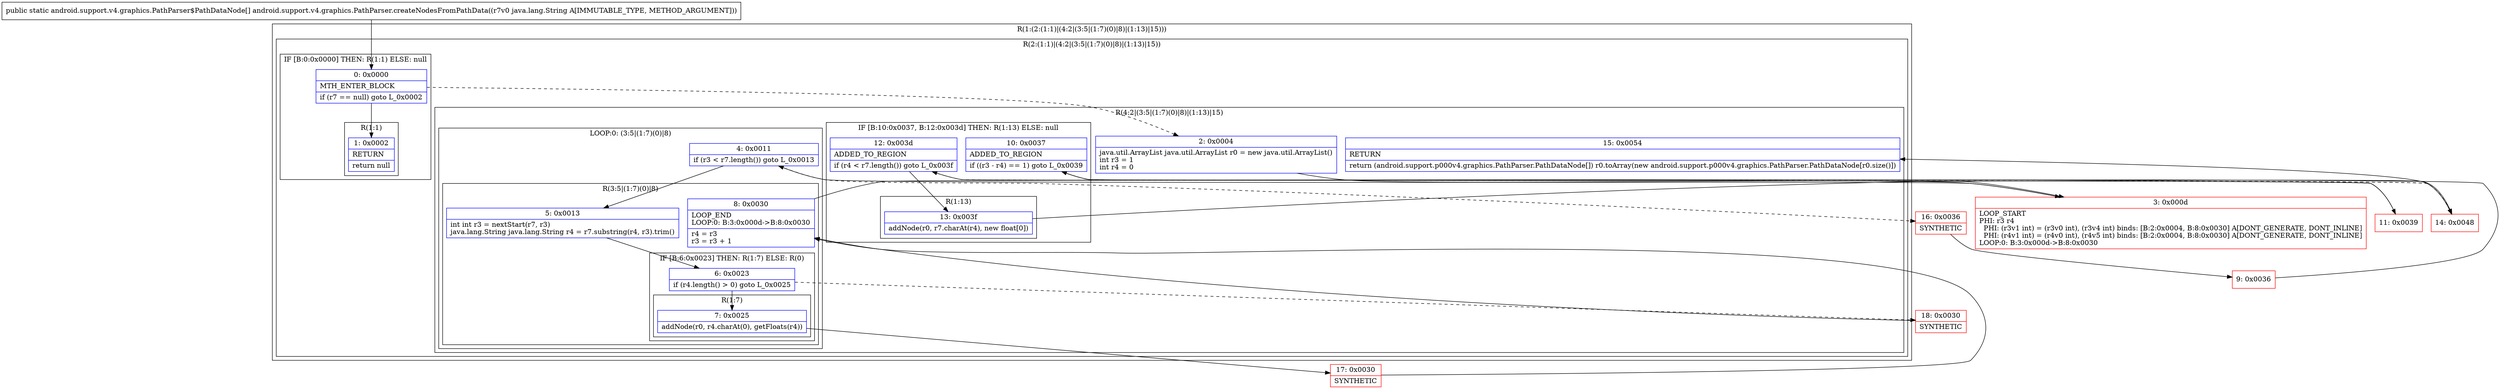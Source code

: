 digraph "CFG forandroid.support.v4.graphics.PathParser.createNodesFromPathData(Ljava\/lang\/String;)[Landroid\/support\/v4\/graphics\/PathParser$PathDataNode;" {
subgraph cluster_Region_804186567 {
label = "R(1:(2:(1:1)|(4:2|(3:5|(1:7)(0)|8)|(1:13)|15)))";
node [shape=record,color=blue];
subgraph cluster_Region_1172098422 {
label = "R(2:(1:1)|(4:2|(3:5|(1:7)(0)|8)|(1:13)|15))";
node [shape=record,color=blue];
subgraph cluster_IfRegion_899722019 {
label = "IF [B:0:0x0000] THEN: R(1:1) ELSE: null";
node [shape=record,color=blue];
Node_0 [shape=record,label="{0\:\ 0x0000|MTH_ENTER_BLOCK\l|if (r7 == null) goto L_0x0002\l}"];
subgraph cluster_Region_1771908388 {
label = "R(1:1)";
node [shape=record,color=blue];
Node_1 [shape=record,label="{1\:\ 0x0002|RETURN\l|return null\l}"];
}
}
subgraph cluster_Region_1983223766 {
label = "R(4:2|(3:5|(1:7)(0)|8)|(1:13)|15)";
node [shape=record,color=blue];
Node_2 [shape=record,label="{2\:\ 0x0004|java.util.ArrayList java.util.ArrayList r0 = new java.util.ArrayList()\lint r3 = 1\lint r4 = 0\l}"];
subgraph cluster_LoopRegion_172899623 {
label = "LOOP:0: (3:5|(1:7)(0)|8)";
node [shape=record,color=blue];
Node_4 [shape=record,label="{4\:\ 0x0011|if (r3 \< r7.length()) goto L_0x0013\l}"];
subgraph cluster_Region_1344244693 {
label = "R(3:5|(1:7)(0)|8)";
node [shape=record,color=blue];
Node_5 [shape=record,label="{5\:\ 0x0013|int int r3 = nextStart(r7, r3)\ljava.lang.String java.lang.String r4 = r7.substring(r4, r3).trim()\l}"];
subgraph cluster_IfRegion_151105606 {
label = "IF [B:6:0x0023] THEN: R(1:7) ELSE: R(0)";
node [shape=record,color=blue];
Node_6 [shape=record,label="{6\:\ 0x0023|if (r4.length() \> 0) goto L_0x0025\l}"];
subgraph cluster_Region_1080786101 {
label = "R(1:7)";
node [shape=record,color=blue];
Node_7 [shape=record,label="{7\:\ 0x0025|addNode(r0, r4.charAt(0), getFloats(r4))\l}"];
}
subgraph cluster_Region_828723457 {
label = "R(0)";
node [shape=record,color=blue];
}
}
Node_8 [shape=record,label="{8\:\ 0x0030|LOOP_END\lLOOP:0: B:3:0x000d\-\>B:8:0x0030\l|r4 = r3\lr3 = r3 + 1\l}"];
}
}
subgraph cluster_IfRegion_299591183 {
label = "IF [B:10:0x0037, B:12:0x003d] THEN: R(1:13) ELSE: null";
node [shape=record,color=blue];
Node_10 [shape=record,label="{10\:\ 0x0037|ADDED_TO_REGION\l|if ((r3 \- r4) == 1) goto L_0x0039\l}"];
Node_12 [shape=record,label="{12\:\ 0x003d|ADDED_TO_REGION\l|if (r4 \< r7.length()) goto L_0x003f\l}"];
subgraph cluster_Region_905295588 {
label = "R(1:13)";
node [shape=record,color=blue];
Node_13 [shape=record,label="{13\:\ 0x003f|addNode(r0, r7.charAt(r4), new float[0])\l}"];
}
}
Node_15 [shape=record,label="{15\:\ 0x0054|RETURN\l|return (android.support.p000v4.graphics.PathParser.PathDataNode[]) r0.toArray(new android.support.p000v4.graphics.PathParser.PathDataNode[r0.size()])\l}"];
}
}
}
Node_3 [shape=record,color=red,label="{3\:\ 0x000d|LOOP_START\lPHI: r3 r4 \l  PHI: (r3v1 int) = (r3v0 int), (r3v4 int) binds: [B:2:0x0004, B:8:0x0030] A[DONT_GENERATE, DONT_INLINE]\l  PHI: (r4v1 int) = (r4v0 int), (r4v5 int) binds: [B:2:0x0004, B:8:0x0030] A[DONT_GENERATE, DONT_INLINE]\lLOOP:0: B:3:0x000d\-\>B:8:0x0030\l}"];
Node_9 [shape=record,color=red,label="{9\:\ 0x0036}"];
Node_11 [shape=record,color=red,label="{11\:\ 0x0039}"];
Node_14 [shape=record,color=red,label="{14\:\ 0x0048}"];
Node_16 [shape=record,color=red,label="{16\:\ 0x0036|SYNTHETIC\l}"];
Node_17 [shape=record,color=red,label="{17\:\ 0x0030|SYNTHETIC\l}"];
Node_18 [shape=record,color=red,label="{18\:\ 0x0030|SYNTHETIC\l}"];
MethodNode[shape=record,label="{public static android.support.v4.graphics.PathParser$PathDataNode[] android.support.v4.graphics.PathParser.createNodesFromPathData((r7v0 java.lang.String A[IMMUTABLE_TYPE, METHOD_ARGUMENT])) }"];
MethodNode -> Node_0;
Node_0 -> Node_1;
Node_0 -> Node_2[style=dashed];
Node_2 -> Node_3;
Node_4 -> Node_5;
Node_4 -> Node_16[style=dashed];
Node_5 -> Node_6;
Node_6 -> Node_7;
Node_6 -> Node_18[style=dashed];
Node_7 -> Node_17;
Node_8 -> Node_3;
Node_10 -> Node_11;
Node_10 -> Node_14[style=dashed];
Node_12 -> Node_13;
Node_12 -> Node_14[style=dashed];
Node_13 -> Node_14;
Node_3 -> Node_4;
Node_9 -> Node_10;
Node_11 -> Node_12;
Node_14 -> Node_15;
Node_16 -> Node_9;
Node_17 -> Node_8;
Node_18 -> Node_8;
}

